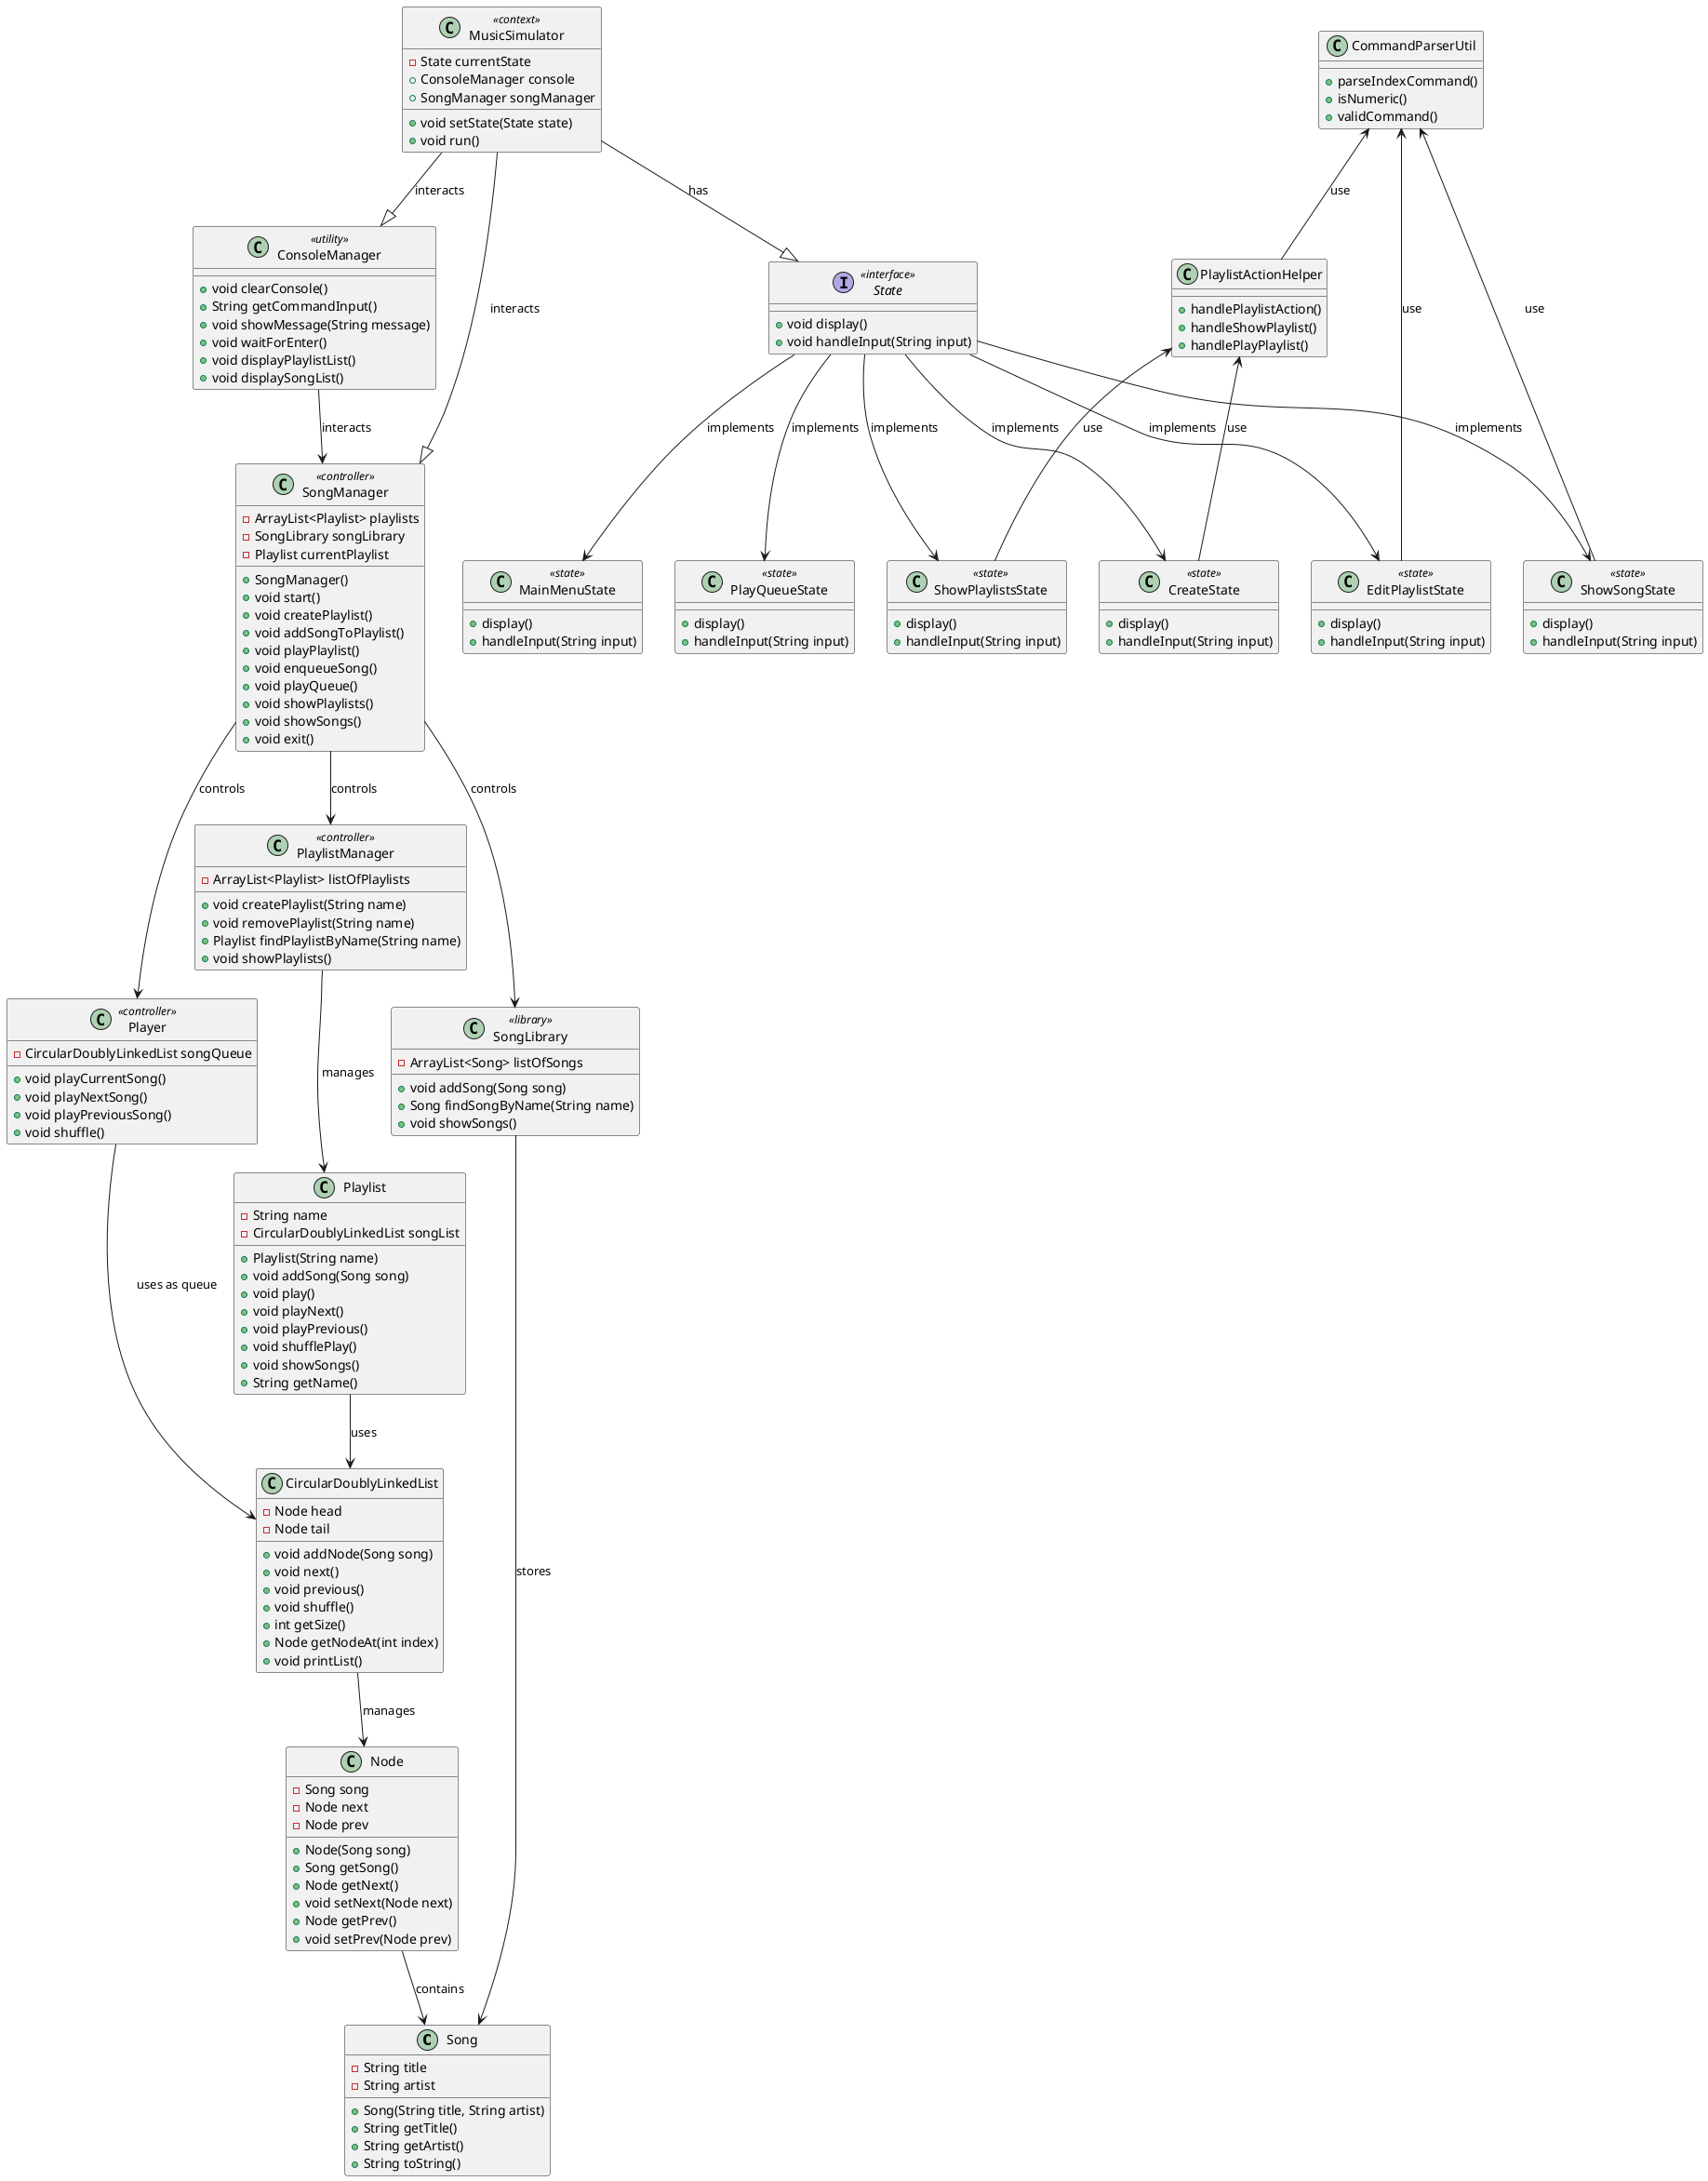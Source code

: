 @startuml


' Define the Song class
class Song {
    - String title
    - String artist
    + Song(String title, String artist)
    + String getTitle()
    + String getArtist()
    + String toString()
}

' Define the Node class
class Node {
    - Song song
    - Node next
    - Node prev
    + Node(Song song)
    + Song getSong()
    + Node getNext()
    + void setNext(Node next)
    + Node getPrev()
    + void setPrev(Node prev)
}

' Define the CircularDoublyLinkedList class
class CircularDoublyLinkedList {
    - Node head
    - Node tail
    + void addNode(Song song)
    + void next()
    + void previous()
    + void shuffle()
    + int getSize()
    + Node getNodeAt(int index)
    + void printList()
}

' Define the Playlist class
class Playlist {
    - String name
    - CircularDoublyLinkedList songList
    + Playlist(String name)
    + void addSong(Song song)
    + void play()
    + void playNext()
    + void playPrevious()
    + void shufflePlay()
    + void showSongs()
    + String getName()
}

' Define the PlaylistManager class
class PlaylistManager <<controller>> {
    - ArrayList<Playlist> listOfPlaylists
    + void createPlaylist(String name)
    + void removePlaylist(String name)
    + Playlist findPlaylistByName(String name)
    + void showPlaylists()
}

' Define the SongLibrary class
class SongLibrary <<library>> {
    - ArrayList<Song> listOfSongs
    + void addSong(Song song)
    + Song findSongByName(String name)
    + void showSongs()
}

' Define the SongManager class
class SongManager <<controller>> {
    - ArrayList<Playlist> playlists
    - SongLibrary songLibrary
    - Playlist currentPlaylist
    + SongManager()
    + void start()
    + void createPlaylist()
    + void addSongToPlaylist()
    + void playPlaylist()
    + void enqueueSong()
    + void playQueue()
    + void showPlaylists()
    + void showSongs()
    + void exit()
}

' Define the Player class
class Player <<controller>> {
    - CircularDoublyLinkedList songQueue
    + void playCurrentSong()
    + void playNextSong()
    + void playPreviousSong()
    + void shuffle()
}

' Define the ConsoleManager class
class ConsoleManager <<utility>> {
    + void clearConsole()
    + String getCommandInput()
    + void showMessage(String message)
    + void waitForEnter()
    + void displayPlaylistList()
    + void displaySongList()
}

' Define the State interface
interface State <<interface>> {
    + void display()
    + void handleInput(String input)
}

' Define Concrete State Classes
class MainMenuState <<state>> {
    + display()
    + handleInput(String input)
}

class ShowPlaylistsState <<state>> {
    + display()
    + handleInput(String input)
}

class PlayQueueState <<state>> {
    + display()
    + handleInput(String input)
}

class CreateState <<state>> {
    + display()
    + handleInput(String input)
}

class ShowSongState <<state>> {
    + display()
    + handleInput(String input)
}

class EditPlaylistState <<state>>{
    + display()
    + handleInput(String input)
}

class CommandParserUtil {
    + parseIndexCommand()
    + isNumeric()
    + validCommand()
}

class PlaylistActionHelper{
    + handlePlaylistAction()
    + handleShowPlaylist()
    + handlePlayPlaylist()
}


' Define the MusicSimulator (Context) class
class MusicSimulator <<context>> {
    - State currentState
    + ConsoleManager console
    + SongManager songManager
    + void setState(State state)
    + void run()
}

' Relationships between classes
Node --> Song : contains
CircularDoublyLinkedList --> Node : manages
Playlist --> CircularDoublyLinkedList : uses
PlaylistManager --> Playlist : manages
SongLibrary --> Song : stores

SongManager --> PlaylistManager : controls
SongManager --> SongLibrary : controls
SongManager --> Player : controls
Player --> CircularDoublyLinkedList : uses as queue

ConsoleManager -down-> SongManager : interacts
MusicSimulator --|> State : has
MusicSimulator --|> ConsoleManager : interacts
MusicSimulator --|> SongManager : interacts

State --> MainMenuState: implements
State --> ShowPlaylistsState: implements
State --> PlayQueueState: implements
State --> CreateState : implements
State --> ShowSongState: implements
State --> EditPlaylistState: implements


CommandParserUtil <-- EditPlaylistState: use
CommandParserUtil <-- ShowSongState: use
CommandParserUtil <-- PlaylistActionHelper: use

PlaylistActionHelper <-- ShowPlaylistsState: use
PlaylistActionHelper <-- CreateState: use

@enduml
